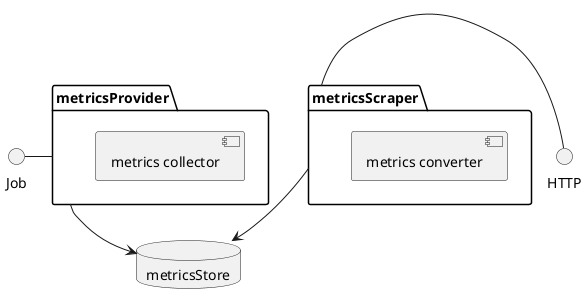 @startuml component_diagram

Job - metricsProvider
HTTP - metricsScraper
metricsProvider --> metricsStore
metricsScraper --> metricsStore 
package "metricsProvider" {
  [metrics collector] 
}

package "metricsScraper" {
  [metrics converter]
}

database "metricsStore" { 

}
@enduml